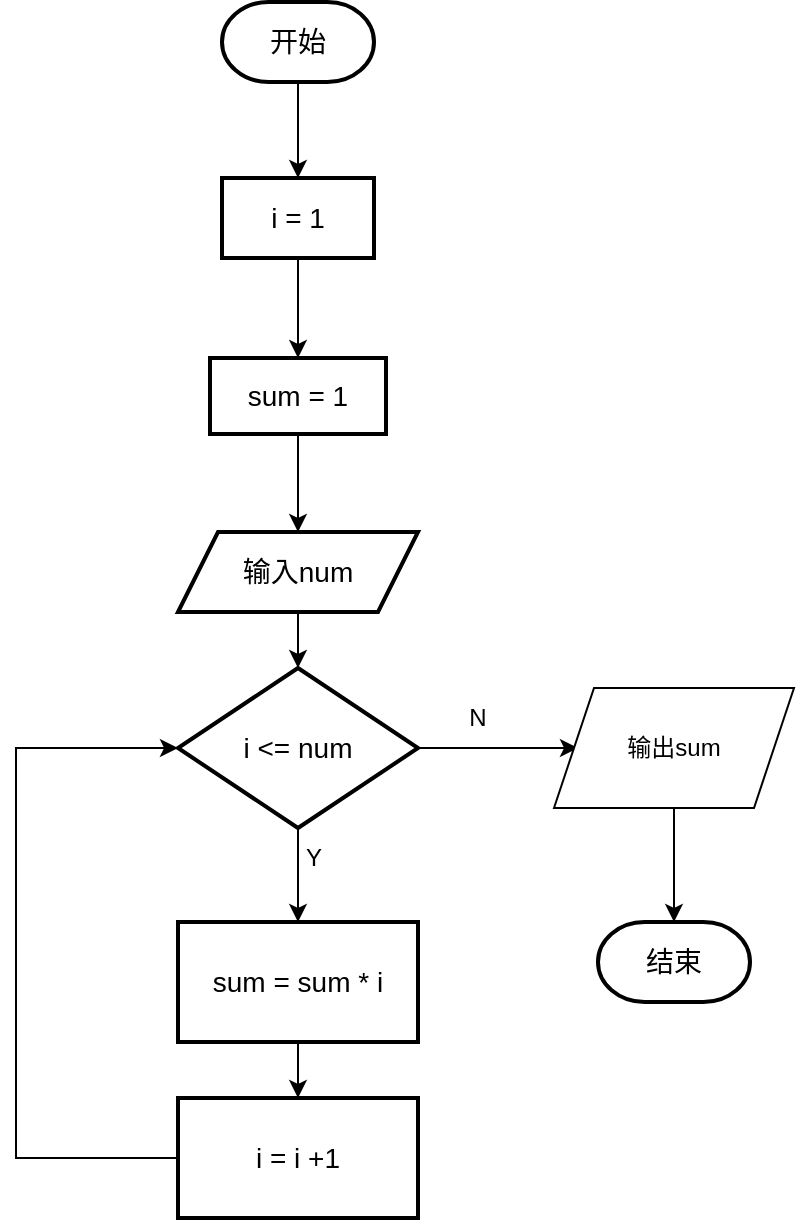 <mxfile version="24.5.3" type="device">
  <diagram name="Page-1" id="edf60f1a-56cd-e834-aa8a-f176f3a09ee4">
    <mxGraphModel dx="964" dy="665" grid="1" gridSize="10" guides="1" tooltips="1" connect="1" arrows="1" fold="1" page="1" pageScale="1" pageWidth="1100" pageHeight="850" background="none" math="0" shadow="0">
      <root>
        <mxCell id="0" />
        <mxCell id="1" parent="0" />
        <mxCell id="tBe5qY0IO99lFesB7zk5-3" value="" style="edgeStyle=orthogonalEdgeStyle;rounded=0;orthogonalLoop=1;jettySize=auto;html=1;" edge="1" parent="1" source="tBe5qY0IO99lFesB7zk5-1" target="tBe5qY0IO99lFesB7zk5-2">
          <mxGeometry relative="1" as="geometry" />
        </mxCell>
        <mxCell id="tBe5qY0IO99lFesB7zk5-1" value="&lt;font style=&quot;font-size: 14px;&quot;&gt;开始&lt;/font&gt;" style="strokeWidth=2;html=1;shape=mxgraph.flowchart.terminator;whiteSpace=wrap;" vertex="1" parent="1">
          <mxGeometry x="284" y="70" width="76" height="40" as="geometry" />
        </mxCell>
        <mxCell id="tBe5qY0IO99lFesB7zk5-5" value="" style="edgeStyle=orthogonalEdgeStyle;rounded=0;orthogonalLoop=1;jettySize=auto;html=1;" edge="1" parent="1" source="tBe5qY0IO99lFesB7zk5-2" target="tBe5qY0IO99lFesB7zk5-4">
          <mxGeometry relative="1" as="geometry" />
        </mxCell>
        <mxCell id="tBe5qY0IO99lFesB7zk5-2" value="i = 1" style="whiteSpace=wrap;html=1;strokeWidth=2;shadow=0;fontSize=14;" vertex="1" parent="1">
          <mxGeometry x="284" y="158" width="76" height="40" as="geometry" />
        </mxCell>
        <mxCell id="tBe5qY0IO99lFesB7zk5-7" value="" style="edgeStyle=orthogonalEdgeStyle;rounded=0;orthogonalLoop=1;jettySize=auto;html=1;" edge="1" parent="1" source="tBe5qY0IO99lFesB7zk5-4" target="tBe5qY0IO99lFesB7zk5-6">
          <mxGeometry relative="1" as="geometry" />
        </mxCell>
        <mxCell id="tBe5qY0IO99lFesB7zk5-4" value="sum = 1" style="whiteSpace=wrap;html=1;strokeWidth=2;shadow=0;fontSize=14;" vertex="1" parent="1">
          <mxGeometry x="278" y="248" width="88" height="38" as="geometry" />
        </mxCell>
        <mxCell id="tBe5qY0IO99lFesB7zk5-9" value="" style="edgeStyle=orthogonalEdgeStyle;rounded=0;orthogonalLoop=1;jettySize=auto;html=1;" edge="1" parent="1" source="tBe5qY0IO99lFesB7zk5-6" target="tBe5qY0IO99lFesB7zk5-8">
          <mxGeometry relative="1" as="geometry" />
        </mxCell>
        <mxCell id="tBe5qY0IO99lFesB7zk5-6" value="输入num" style="shape=parallelogram;perimeter=parallelogramPerimeter;whiteSpace=wrap;html=1;fixedSize=1;fontSize=14;strokeWidth=2;shadow=0;" vertex="1" parent="1">
          <mxGeometry x="262" y="335" width="120" height="40" as="geometry" />
        </mxCell>
        <mxCell id="tBe5qY0IO99lFesB7zk5-13" value="" style="edgeStyle=orthogonalEdgeStyle;rounded=0;orthogonalLoop=1;jettySize=auto;html=1;fontFamily=Helvetica;fontSize=12;fontColor=default;" edge="1" parent="1" source="tBe5qY0IO99lFesB7zk5-8" target="tBe5qY0IO99lFesB7zk5-12">
          <mxGeometry relative="1" as="geometry" />
        </mxCell>
        <mxCell id="tBe5qY0IO99lFesB7zk5-19" value="" style="edgeStyle=orthogonalEdgeStyle;rounded=0;orthogonalLoop=1;jettySize=auto;html=1;" edge="1" parent="1" source="tBe5qY0IO99lFesB7zk5-8">
          <mxGeometry relative="1" as="geometry">
            <mxPoint x="462" y="443" as="targetPoint" />
          </mxGeometry>
        </mxCell>
        <mxCell id="tBe5qY0IO99lFesB7zk5-8" value="i &amp;lt;= num" style="rhombus;whiteSpace=wrap;html=1;fontSize=14;strokeWidth=2;shadow=0;" vertex="1" parent="1">
          <mxGeometry x="262" y="403" width="120" height="80" as="geometry" />
        </mxCell>
        <mxCell id="tBe5qY0IO99lFesB7zk5-15" value="" style="edgeStyle=orthogonalEdgeStyle;rounded=0;orthogonalLoop=1;jettySize=auto;html=1;fontFamily=Helvetica;fontSize=12;fontColor=default;" edge="1" parent="1" source="tBe5qY0IO99lFesB7zk5-12" target="tBe5qY0IO99lFesB7zk5-14">
          <mxGeometry relative="1" as="geometry" />
        </mxCell>
        <mxCell id="tBe5qY0IO99lFesB7zk5-12" value="sum = sum * i" style="whiteSpace=wrap;html=1;fontSize=14;strokeWidth=2;shadow=0;" vertex="1" parent="1">
          <mxGeometry x="262" y="530" width="120" height="60" as="geometry" />
        </mxCell>
        <mxCell id="tBe5qY0IO99lFesB7zk5-14" value="i = i +1" style="whiteSpace=wrap;html=1;fontSize=14;strokeWidth=2;shadow=0;" vertex="1" parent="1">
          <mxGeometry x="262" y="618" width="120" height="60" as="geometry" />
        </mxCell>
        <mxCell id="tBe5qY0IO99lFesB7zk5-17" value="Y" style="text;html=1;align=center;verticalAlign=middle;whiteSpace=wrap;rounded=0;" vertex="1" parent="1">
          <mxGeometry x="300" y="483" width="60" height="30" as="geometry" />
        </mxCell>
        <mxCell id="tBe5qY0IO99lFesB7zk5-21" value="输出sum" style="shape=parallelogram;perimeter=parallelogramPerimeter;whiteSpace=wrap;html=1;fixedSize=1;" vertex="1" parent="1">
          <mxGeometry x="450" y="413" width="120" height="60" as="geometry" />
        </mxCell>
        <mxCell id="tBe5qY0IO99lFesB7zk5-22" value="" style="edgeStyle=orthogonalEdgeStyle;rounded=0;orthogonalLoop=1;jettySize=auto;html=1;exitX=0;exitY=0.5;exitDx=0;exitDy=0;entryX=0;entryY=0.5;entryDx=0;entryDy=0;" edge="1" parent="1" source="tBe5qY0IO99lFesB7zk5-14" target="tBe5qY0IO99lFesB7zk5-8">
          <mxGeometry relative="1" as="geometry">
            <mxPoint x="140" y="618" as="sourcePoint" />
            <mxPoint x="180" y="440" as="targetPoint" />
            <Array as="points">
              <mxPoint x="181" y="648" />
              <mxPoint x="181" y="443" />
            </Array>
          </mxGeometry>
        </mxCell>
        <mxCell id="tBe5qY0IO99lFesB7zk5-23" value="N" style="text;html=1;align=center;verticalAlign=middle;whiteSpace=wrap;rounded=0;" vertex="1" parent="1">
          <mxGeometry x="382" y="413" width="60" height="30" as="geometry" />
        </mxCell>
        <mxCell id="tBe5qY0IO99lFesB7zk5-30" value="&lt;font style=&quot;font-size: 14px;&quot;&gt;结束&lt;/font&gt;" style="strokeWidth=2;html=1;shape=mxgraph.flowchart.terminator;whiteSpace=wrap;" vertex="1" parent="1">
          <mxGeometry x="472" y="530" width="76" height="40" as="geometry" />
        </mxCell>
        <mxCell id="tBe5qY0IO99lFesB7zk5-31" value="" style="endArrow=classic;html=1;rounded=0;exitX=0.5;exitY=1;exitDx=0;exitDy=0;entryX=0.5;entryY=0;entryDx=0;entryDy=0;entryPerimeter=0;" edge="1" parent="1" source="tBe5qY0IO99lFesB7zk5-21" target="tBe5qY0IO99lFesB7zk5-30">
          <mxGeometry width="50" height="50" relative="1" as="geometry">
            <mxPoint x="400" y="410" as="sourcePoint" />
            <mxPoint x="450" y="360" as="targetPoint" />
          </mxGeometry>
        </mxCell>
      </root>
    </mxGraphModel>
  </diagram>
</mxfile>
